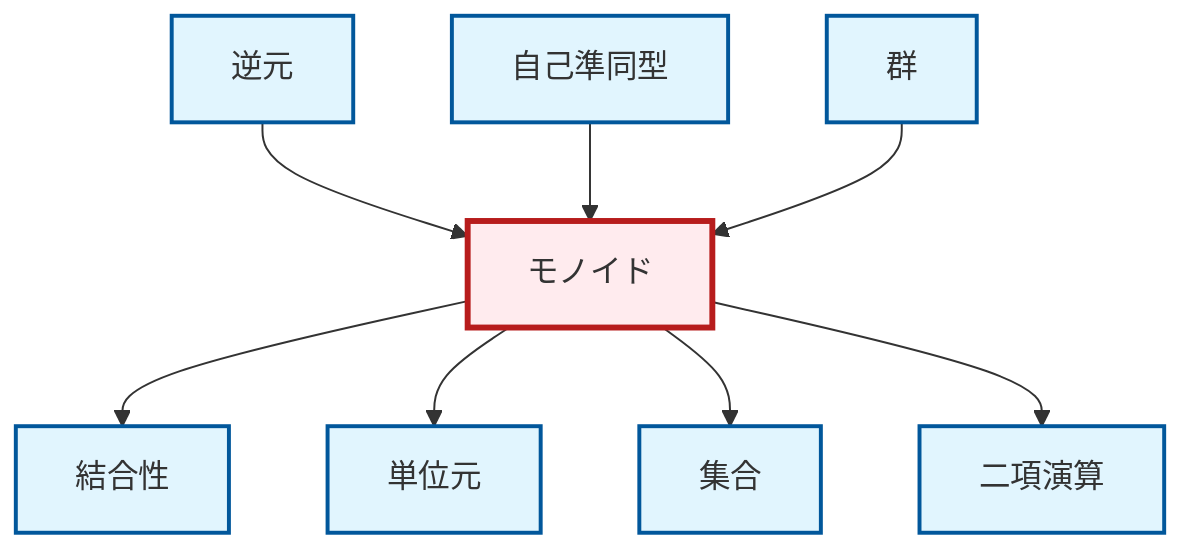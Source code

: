 graph TD
    classDef definition fill:#e1f5fe,stroke:#01579b,stroke-width:2px
    classDef theorem fill:#f3e5f5,stroke:#4a148c,stroke-width:2px
    classDef axiom fill:#fff3e0,stroke:#e65100,stroke-width:2px
    classDef example fill:#e8f5e9,stroke:#1b5e20,stroke-width:2px
    classDef current fill:#ffebee,stroke:#b71c1c,stroke-width:3px
    def-set["集合"]:::definition
    def-associativity["結合性"]:::definition
    def-binary-operation["二項演算"]:::definition
    def-inverse-element["逆元"]:::definition
    def-identity-element["単位元"]:::definition
    def-group["群"]:::definition
    def-monoid["モノイド"]:::definition
    def-endomorphism["自己準同型"]:::definition
    def-monoid --> def-associativity
    def-inverse-element --> def-monoid
    def-endomorphism --> def-monoid
    def-monoid --> def-identity-element
    def-monoid --> def-set
    def-group --> def-monoid
    def-monoid --> def-binary-operation
    class def-monoid current